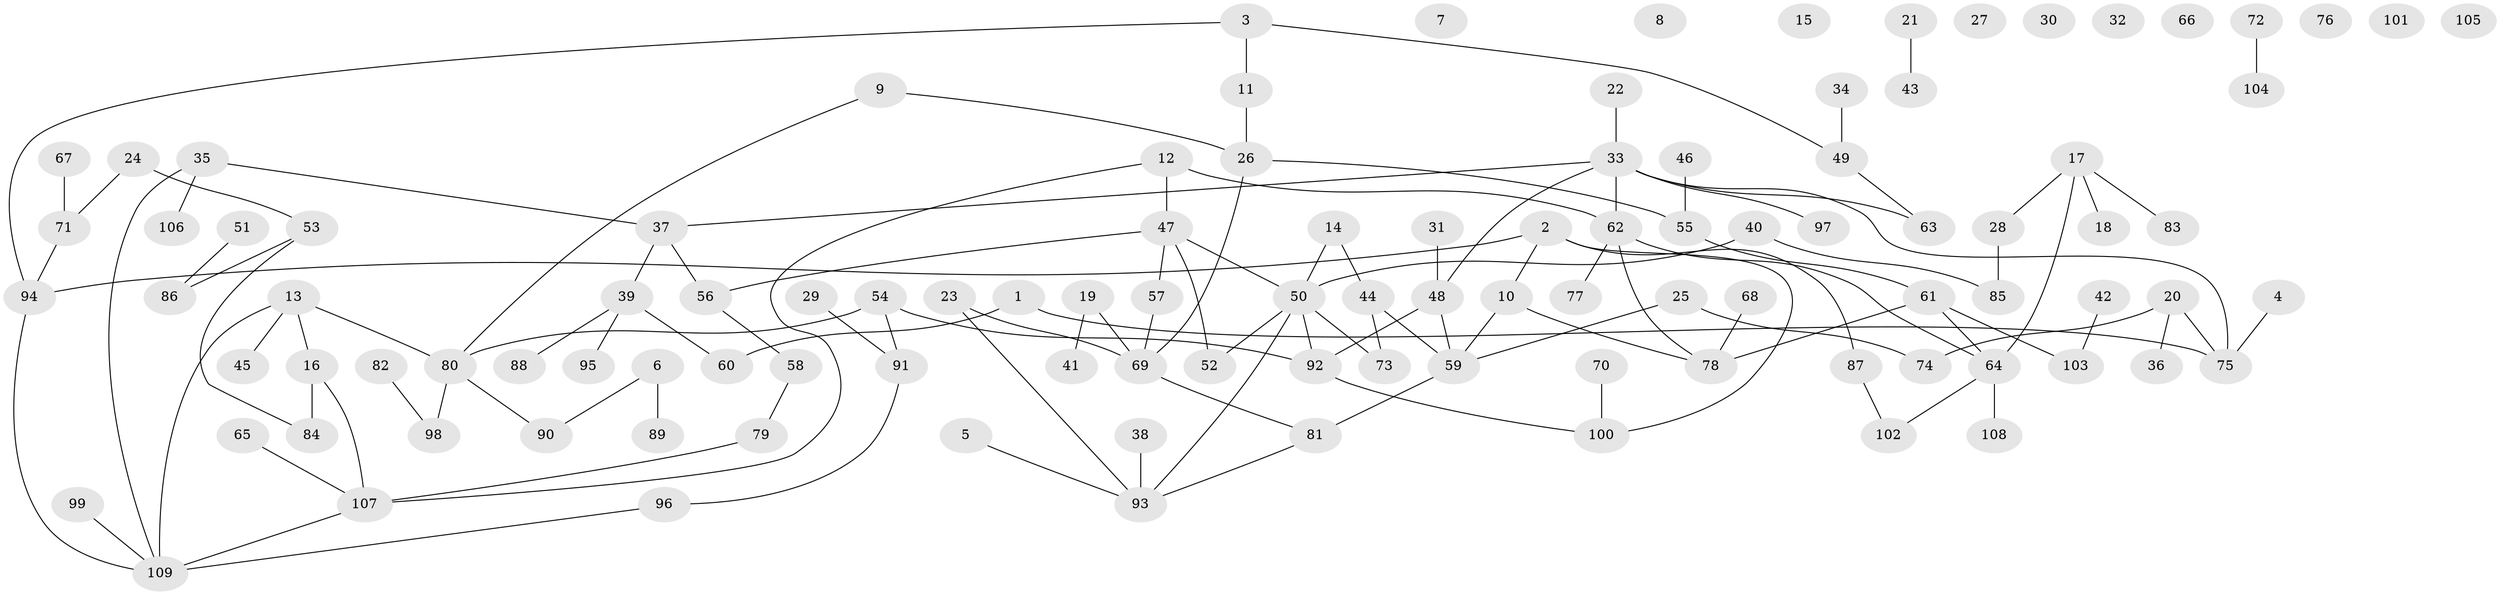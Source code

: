 // Generated by graph-tools (version 1.1) at 2025/12/03/09/25 04:12:56]
// undirected, 109 vertices, 122 edges
graph export_dot {
graph [start="1"]
  node [color=gray90,style=filled];
  1;
  2;
  3;
  4;
  5;
  6;
  7;
  8;
  9;
  10;
  11;
  12;
  13;
  14;
  15;
  16;
  17;
  18;
  19;
  20;
  21;
  22;
  23;
  24;
  25;
  26;
  27;
  28;
  29;
  30;
  31;
  32;
  33;
  34;
  35;
  36;
  37;
  38;
  39;
  40;
  41;
  42;
  43;
  44;
  45;
  46;
  47;
  48;
  49;
  50;
  51;
  52;
  53;
  54;
  55;
  56;
  57;
  58;
  59;
  60;
  61;
  62;
  63;
  64;
  65;
  66;
  67;
  68;
  69;
  70;
  71;
  72;
  73;
  74;
  75;
  76;
  77;
  78;
  79;
  80;
  81;
  82;
  83;
  84;
  85;
  86;
  87;
  88;
  89;
  90;
  91;
  92;
  93;
  94;
  95;
  96;
  97;
  98;
  99;
  100;
  101;
  102;
  103;
  104;
  105;
  106;
  107;
  108;
  109;
  1 -- 60;
  1 -- 75;
  2 -- 10;
  2 -- 87;
  2 -- 94;
  2 -- 100;
  3 -- 11;
  3 -- 49;
  3 -- 94;
  4 -- 75;
  5 -- 93;
  6 -- 89;
  6 -- 90;
  9 -- 26;
  9 -- 80;
  10 -- 59;
  10 -- 78;
  11 -- 26;
  12 -- 47;
  12 -- 62;
  12 -- 107;
  13 -- 16;
  13 -- 45;
  13 -- 80;
  13 -- 109;
  14 -- 44;
  14 -- 50;
  16 -- 84;
  16 -- 107;
  17 -- 18;
  17 -- 28;
  17 -- 64;
  17 -- 83;
  19 -- 41;
  19 -- 69;
  20 -- 36;
  20 -- 74;
  20 -- 75;
  21 -- 43;
  22 -- 33;
  23 -- 69;
  23 -- 93;
  24 -- 53;
  24 -- 71;
  25 -- 59;
  25 -- 74;
  26 -- 55;
  26 -- 69;
  28 -- 85;
  29 -- 91;
  31 -- 48;
  33 -- 37;
  33 -- 48;
  33 -- 62;
  33 -- 63;
  33 -- 75;
  33 -- 97;
  34 -- 49;
  35 -- 37;
  35 -- 106;
  35 -- 109;
  37 -- 39;
  37 -- 56;
  38 -- 93;
  39 -- 60;
  39 -- 88;
  39 -- 95;
  40 -- 50;
  40 -- 85;
  42 -- 103;
  44 -- 59;
  44 -- 73;
  46 -- 55;
  47 -- 50;
  47 -- 52;
  47 -- 56;
  47 -- 57;
  48 -- 59;
  48 -- 92;
  49 -- 63;
  50 -- 52;
  50 -- 73;
  50 -- 92;
  50 -- 93;
  51 -- 86;
  53 -- 84;
  53 -- 86;
  54 -- 80;
  54 -- 91;
  54 -- 92;
  55 -- 61;
  56 -- 58;
  57 -- 69;
  58 -- 79;
  59 -- 81;
  61 -- 64;
  61 -- 78;
  61 -- 103;
  62 -- 64;
  62 -- 77;
  62 -- 78;
  64 -- 102;
  64 -- 108;
  65 -- 107;
  67 -- 71;
  68 -- 78;
  69 -- 81;
  70 -- 100;
  71 -- 94;
  72 -- 104;
  79 -- 107;
  80 -- 90;
  80 -- 98;
  81 -- 93;
  82 -- 98;
  87 -- 102;
  91 -- 96;
  92 -- 100;
  94 -- 109;
  96 -- 109;
  99 -- 109;
  107 -- 109;
}
